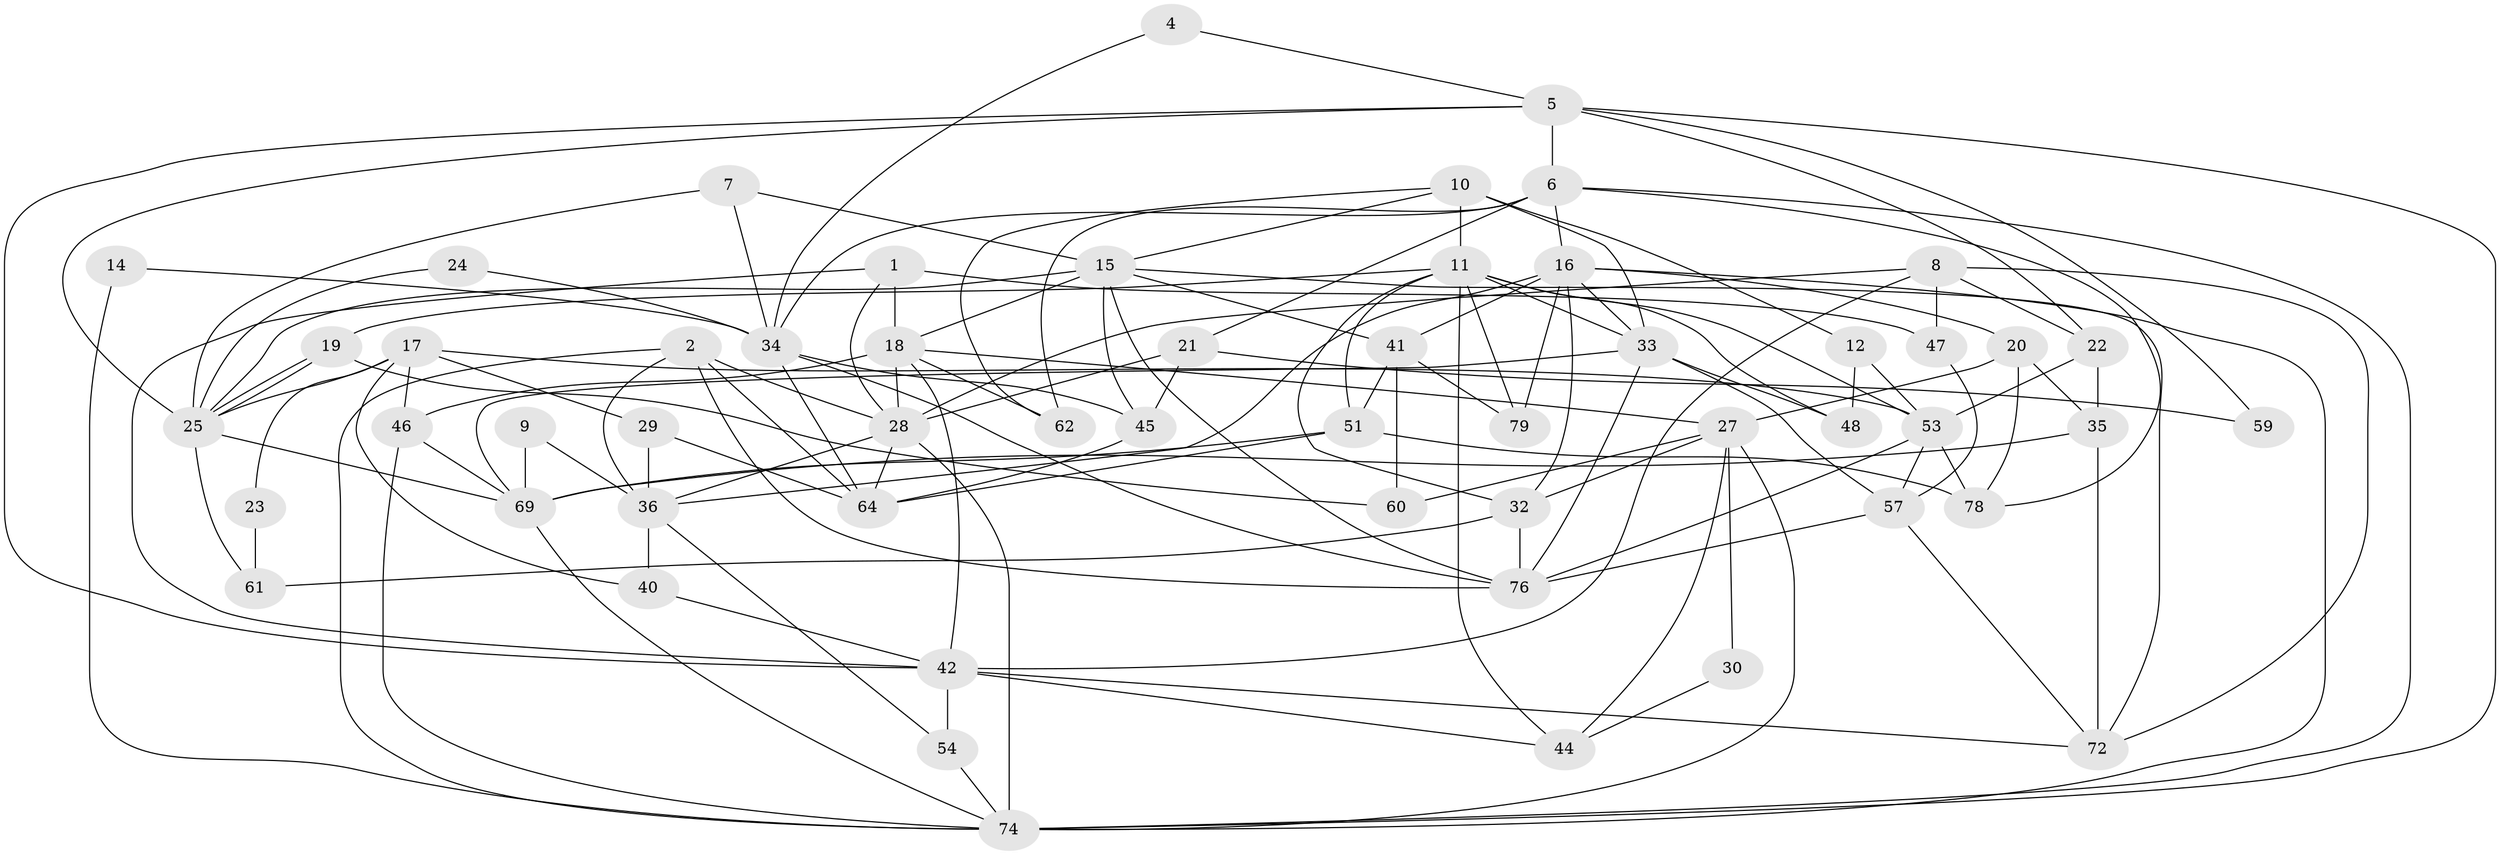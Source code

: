 // Generated by graph-tools (version 1.1) at 2025/24/03/03/25 07:24:01]
// undirected, 55 vertices, 135 edges
graph export_dot {
graph [start="1"]
  node [color=gray90,style=filled];
  1 [super="+65"];
  2 [super="+3"];
  4;
  5 [super="+13"];
  6 [super="+50"];
  7;
  8 [super="+52"];
  9;
  10;
  11 [super="+26"];
  12;
  14;
  15 [super="+66"];
  16 [super="+31"];
  17 [super="+67"];
  18 [super="+70"];
  19;
  20;
  21 [super="+49"];
  22;
  23;
  24;
  25 [super="+43"];
  27 [super="+58"];
  28 [super="+37"];
  29;
  30;
  32;
  33 [super="+75"];
  34 [super="+56"];
  35 [super="+38"];
  36 [super="+39"];
  40;
  41 [super="+55"];
  42 [super="+63"];
  44 [super="+82"];
  45;
  46 [super="+73"];
  47;
  48;
  51 [super="+68"];
  53 [super="+71"];
  54;
  57 [super="+77"];
  59;
  60;
  61;
  62;
  64 [super="+81"];
  69 [super="+80"];
  72;
  74 [super="+83"];
  76 [super="+84"];
  78;
  79;
  1 -- 47;
  1 -- 28;
  1 -- 18;
  1 -- 42;
  2 -- 76;
  2 -- 28;
  2 -- 74;
  2 -- 64;
  2 -- 36;
  4 -- 34;
  4 -- 5;
  5 -- 74;
  5 -- 22;
  5 -- 59;
  5 -- 6;
  5 -- 25;
  5 -- 42;
  6 -- 74;
  6 -- 78;
  6 -- 34;
  6 -- 21;
  6 -- 62;
  6 -- 16;
  7 -- 25;
  7 -- 34;
  7 -- 15;
  8 -- 28;
  8 -- 22;
  8 -- 72;
  8 -- 47;
  8 -- 42;
  9 -- 36;
  9 -- 69;
  10 -- 15;
  10 -- 12;
  10 -- 62;
  10 -- 33;
  10 -- 11;
  11 -- 48;
  11 -- 79;
  11 -- 53;
  11 -- 44;
  11 -- 51;
  11 -- 32;
  11 -- 33;
  11 -- 19;
  12 -- 53;
  12 -- 48;
  14 -- 34;
  14 -- 74;
  15 -- 72;
  15 -- 18;
  15 -- 45;
  15 -- 76;
  15 -- 41;
  15 -- 25;
  16 -- 32;
  16 -- 20;
  16 -- 33;
  16 -- 74;
  16 -- 41;
  16 -- 79;
  16 -- 36;
  17 -- 53;
  17 -- 29;
  17 -- 23;
  17 -- 40;
  17 -- 25;
  17 -- 46;
  18 -- 27;
  18 -- 62;
  18 -- 46;
  18 -- 28;
  18 -- 42;
  19 -- 60;
  19 -- 25;
  19 -- 25;
  20 -- 35;
  20 -- 78;
  20 -- 27;
  21 -- 59;
  21 -- 45;
  21 -- 28;
  22 -- 53;
  22 -- 35;
  23 -- 61;
  24 -- 25;
  24 -- 34;
  25 -- 69;
  25 -- 61;
  27 -- 44;
  27 -- 74 [weight=2];
  27 -- 32;
  27 -- 60;
  27 -- 30;
  28 -- 36;
  28 -- 74;
  28 -- 64;
  29 -- 64;
  29 -- 36;
  30 -- 44;
  32 -- 61;
  32 -- 76;
  33 -- 48;
  33 -- 76;
  33 -- 69;
  33 -- 57;
  34 -- 45;
  34 -- 76;
  34 -- 64;
  35 -- 72;
  35 -- 69;
  36 -- 54;
  36 -- 40;
  40 -- 42;
  41 -- 79;
  41 -- 60;
  41 -- 51;
  42 -- 72;
  42 -- 44;
  42 -- 54;
  45 -- 64;
  46 -- 74;
  46 -- 69;
  47 -- 57;
  51 -- 64;
  51 -- 78 [weight=2];
  51 -- 69;
  53 -- 76;
  53 -- 78;
  53 -- 57;
  54 -- 74;
  57 -- 76;
  57 -- 72;
  69 -- 74;
}
